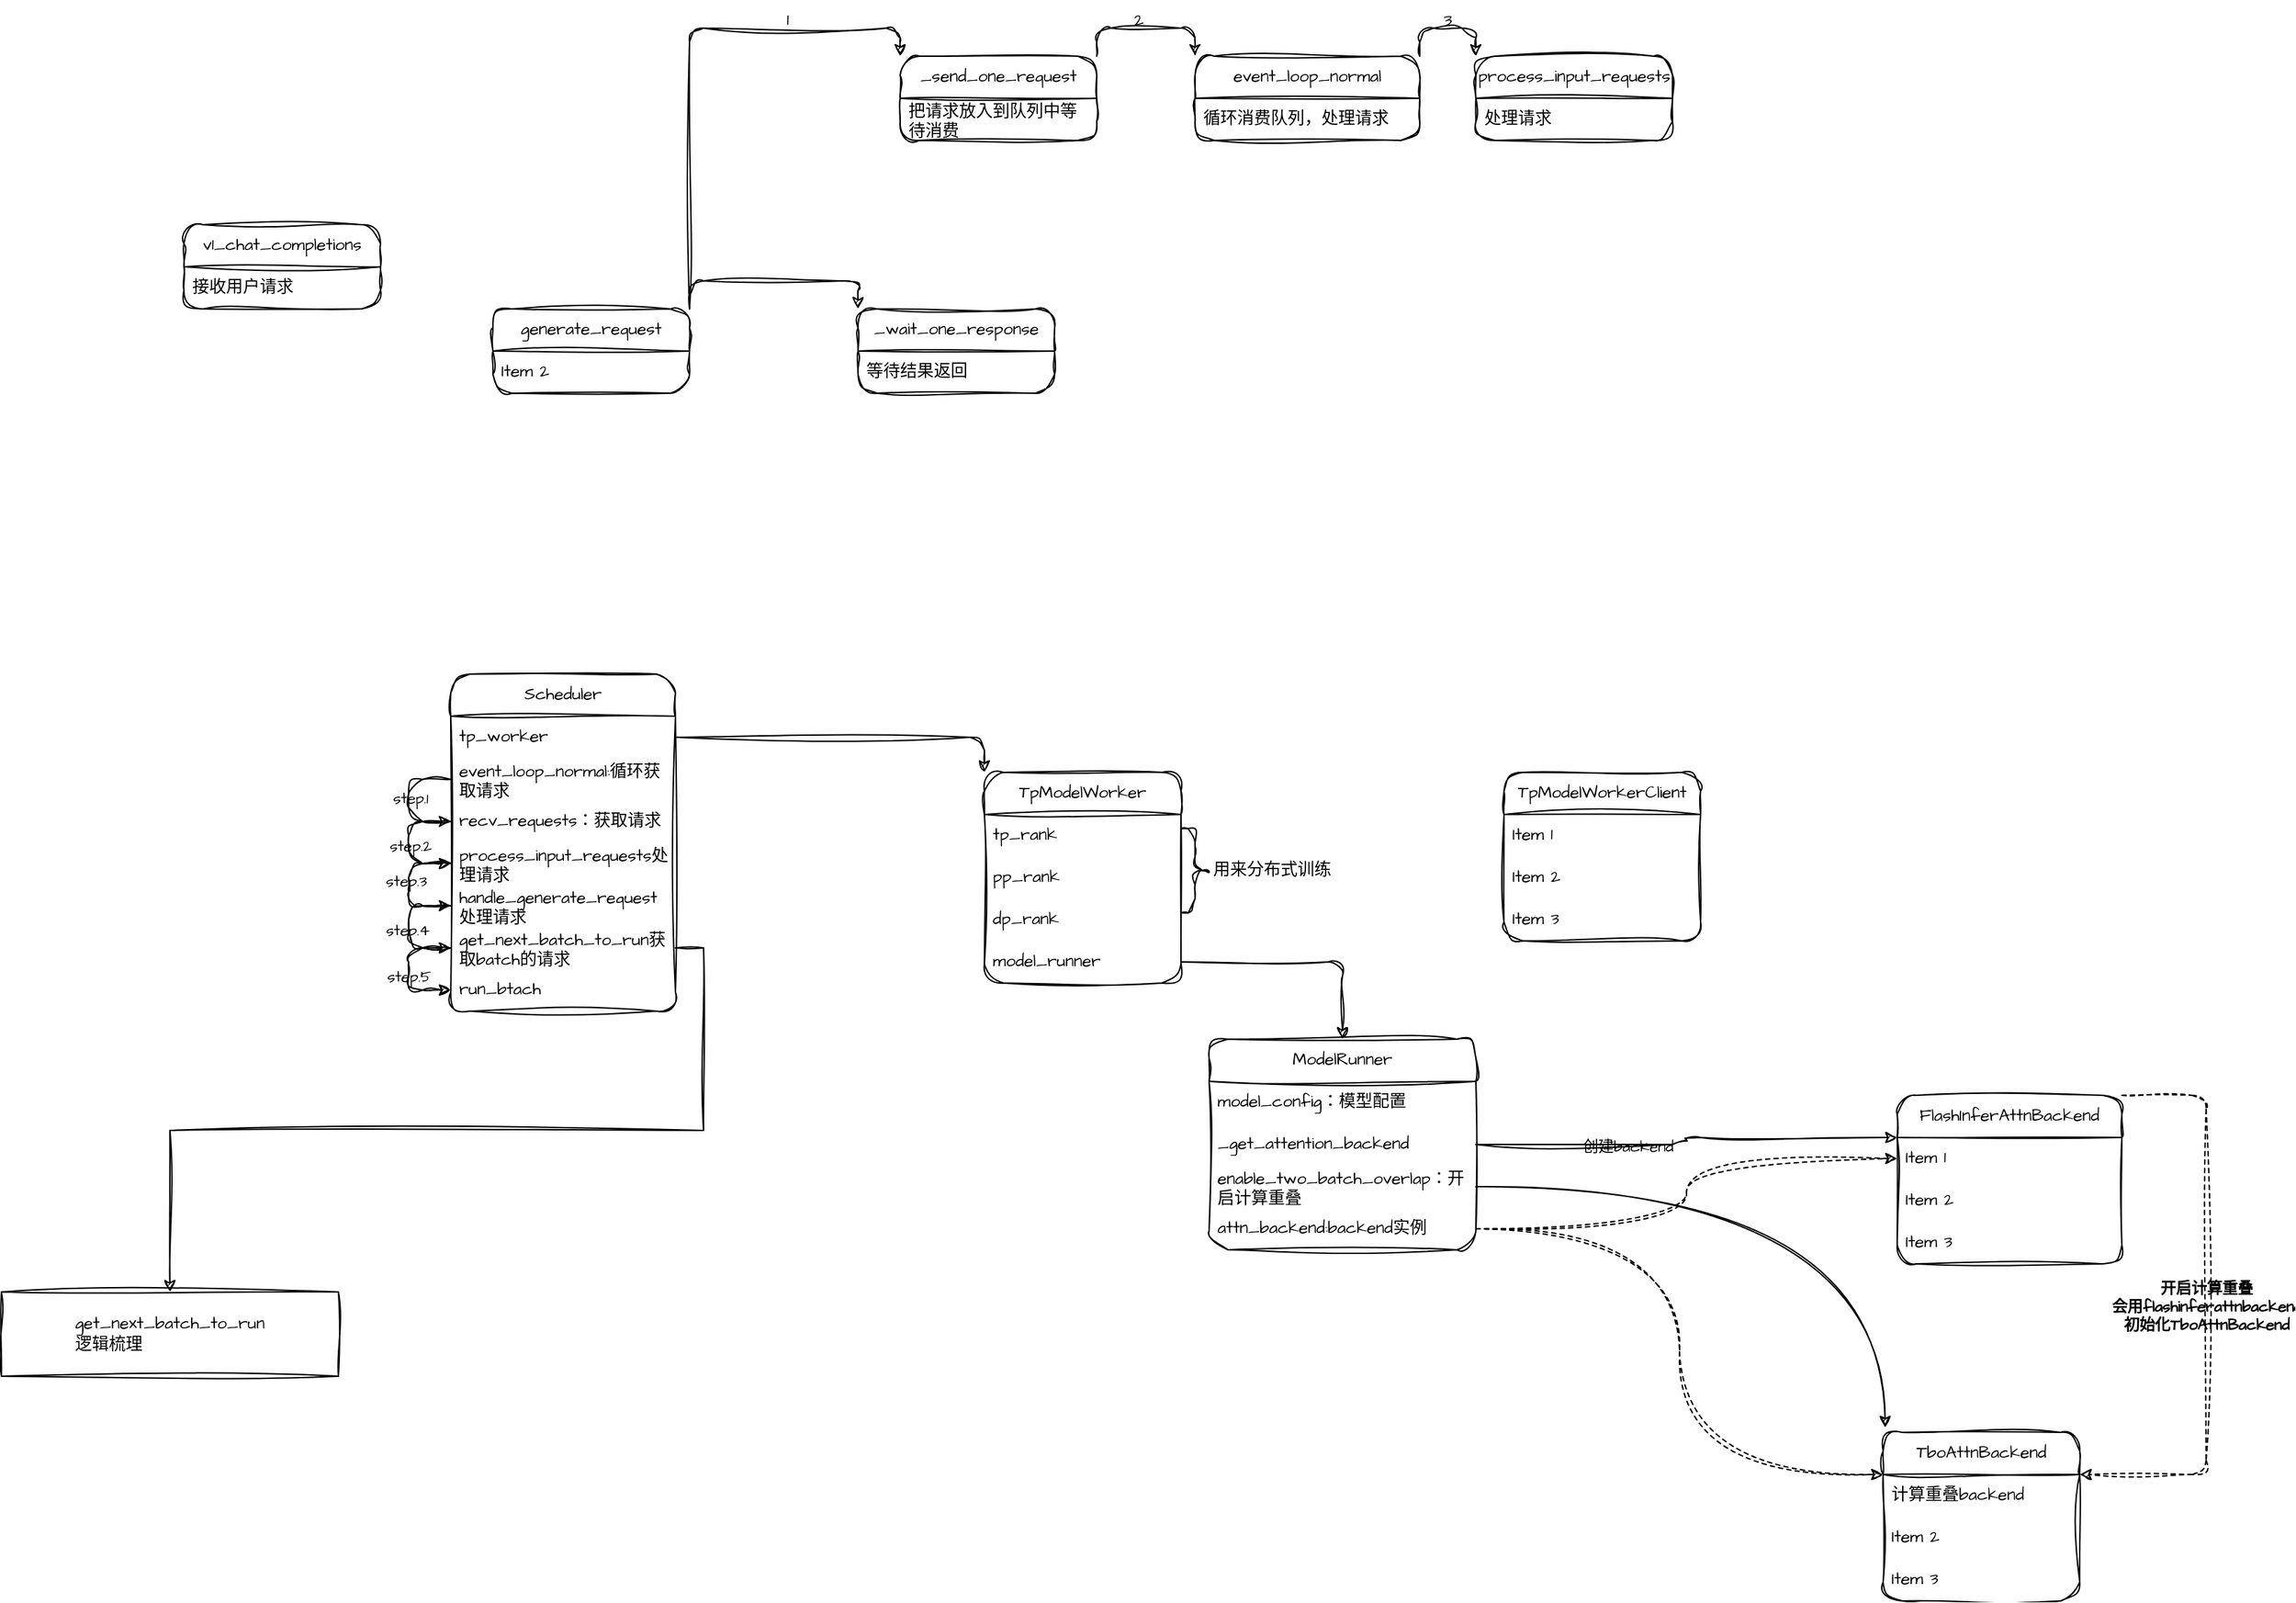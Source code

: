 <mxfile version="28.2.0">
  <diagram name="第 1 页" id="VIulTGl2KNhAHXaXlGWx">
    <mxGraphModel dx="1657" dy="1774" grid="1" gridSize="10" guides="1" tooltips="1" connect="1" arrows="1" fold="1" page="1" pageScale="1" pageWidth="827" pageHeight="1169" background="none" math="0" shadow="0">
      <root>
        <mxCell id="0" />
        <mxCell id="1" parent="0" />
        <mxCell id="_NhMGUOuEYtorZPrBMzH-1" value="v1_chat_completions" style="swimlane;fontStyle=0;childLayout=stackLayout;horizontal=1;startSize=30;horizontalStack=0;resizeParent=1;resizeParentMax=0;resizeLast=0;collapsible=1;marginBottom=0;whiteSpace=wrap;html=1;sketch=1;hachureGap=4;jiggle=2;curveFitting=1;fontFamily=Architects Daughter;fontSource=https%3A%2F%2Ffonts.googleapis.com%2Fcss%3Ffamily%3DArchitects%2BDaughter;labelBackgroundColor=none;rounded=1;" parent="1" vertex="1">
          <mxGeometry x="140" y="150" width="140" height="60" as="geometry" />
        </mxCell>
        <mxCell id="_NhMGUOuEYtorZPrBMzH-2" value="接收用户请求" style="text;strokeColor=none;fillColor=none;align=left;verticalAlign=middle;spacingLeft=4;spacingRight=4;overflow=hidden;points=[[0,0.5],[1,0.5]];portConstraint=eastwest;rotatable=0;whiteSpace=wrap;html=1;fontFamily=Architects Daughter;fontSource=https%3A%2F%2Ffonts.googleapis.com%2Fcss%3Ffamily%3DArchitects%2BDaughter;labelBackgroundColor=none;rounded=1;" parent="_NhMGUOuEYtorZPrBMzH-1" vertex="1">
          <mxGeometry y="30" width="140" height="30" as="geometry" />
        </mxCell>
        <mxCell id="4DAbohVTL4q2OgHqnS2L-5" style="edgeStyle=orthogonalEdgeStyle;rounded=1;sketch=1;hachureGap=4;jiggle=2;curveFitting=1;orthogonalLoop=1;jettySize=auto;html=1;exitX=1;exitY=0;exitDx=0;exitDy=0;entryX=0;entryY=0;entryDx=0;entryDy=0;fontFamily=Architects Daughter;fontSource=https%3A%2F%2Ffonts.googleapis.com%2Fcss%3Ffamily%3DArchitects%2BDaughter;labelBackgroundColor=none;fontColor=default;" parent="1" source="_NhMGUOuEYtorZPrBMzH-5" target="4DAbohVTL4q2OgHqnS2L-1" edge="1">
          <mxGeometry relative="1" as="geometry" />
        </mxCell>
        <mxCell id="4DAbohVTL4q2OgHqnS2L-10" style="edgeStyle=orthogonalEdgeStyle;rounded=1;sketch=1;hachureGap=4;jiggle=2;curveFitting=1;orthogonalLoop=1;jettySize=auto;html=1;exitX=1;exitY=0;exitDx=0;exitDy=0;entryX=0;entryY=0;entryDx=0;entryDy=0;fontFamily=Architects Daughter;fontSource=https%3A%2F%2Ffonts.googleapis.com%2Fcss%3Ffamily%3DArchitects%2BDaughter;labelBackgroundColor=none;fontColor=default;" parent="1" source="_NhMGUOuEYtorZPrBMzH-5" target="4DAbohVTL4q2OgHqnS2L-6" edge="1">
          <mxGeometry relative="1" as="geometry" />
        </mxCell>
        <mxCell id="_NhMGUOuEYtorZPrBMzH-5" value="generate_request" style="swimlane;fontStyle=0;childLayout=stackLayout;horizontal=1;startSize=30;horizontalStack=0;resizeParent=1;resizeParentMax=0;resizeLast=0;collapsible=1;marginBottom=0;whiteSpace=wrap;html=1;sketch=1;hachureGap=4;jiggle=2;curveFitting=1;fontFamily=Architects Daughter;fontSource=https%3A%2F%2Ffonts.googleapis.com%2Fcss%3Ffamily%3DArchitects%2BDaughter;labelBackgroundColor=none;rounded=1;" parent="1" vertex="1">
          <mxGeometry x="360" y="210" width="140" height="60" as="geometry" />
        </mxCell>
        <mxCell id="_NhMGUOuEYtorZPrBMzH-7" value="Item 2" style="text;strokeColor=none;fillColor=none;align=left;verticalAlign=middle;spacingLeft=4;spacingRight=4;overflow=hidden;points=[[0,0.5],[1,0.5]];portConstraint=eastwest;rotatable=0;whiteSpace=wrap;html=1;fontFamily=Architects Daughter;fontSource=https%3A%2F%2Ffonts.googleapis.com%2Fcss%3Ffamily%3DArchitects%2BDaughter;labelBackgroundColor=none;rounded=1;" parent="_NhMGUOuEYtorZPrBMzH-5" vertex="1">
          <mxGeometry y="30" width="140" height="30" as="geometry" />
        </mxCell>
        <mxCell id="4DAbohVTL4q2OgHqnS2L-1" value="_wait_one_response" style="swimlane;fontStyle=0;childLayout=stackLayout;horizontal=1;startSize=30;horizontalStack=0;resizeParent=1;resizeParentMax=0;resizeLast=0;collapsible=1;marginBottom=0;whiteSpace=wrap;html=1;sketch=1;hachureGap=4;jiggle=2;curveFitting=1;fontFamily=Architects Daughter;fontSource=https%3A%2F%2Ffonts.googleapis.com%2Fcss%3Ffamily%3DArchitects%2BDaughter;labelBackgroundColor=none;rounded=1;" parent="1" vertex="1">
          <mxGeometry x="620" y="210" width="140" height="60" as="geometry" />
        </mxCell>
        <mxCell id="4DAbohVTL4q2OgHqnS2L-2" value="等待结果返回" style="text;strokeColor=none;fillColor=none;align=left;verticalAlign=middle;spacingLeft=4;spacingRight=4;overflow=hidden;points=[[0,0.5],[1,0.5]];portConstraint=eastwest;rotatable=0;whiteSpace=wrap;html=1;fontFamily=Architects Daughter;fontSource=https%3A%2F%2Ffonts.googleapis.com%2Fcss%3Ffamily%3DArchitects%2BDaughter;labelBackgroundColor=none;rounded=1;" parent="4DAbohVTL4q2OgHqnS2L-1" vertex="1">
          <mxGeometry y="30" width="140" height="30" as="geometry" />
        </mxCell>
        <mxCell id="53yN0dwAdJ3d1R2Gwj3T-5" style="edgeStyle=orthogonalEdgeStyle;rounded=1;sketch=1;hachureGap=4;jiggle=2;curveFitting=1;orthogonalLoop=1;jettySize=auto;html=1;exitX=1;exitY=0;exitDx=0;exitDy=0;entryX=0;entryY=0;entryDx=0;entryDy=0;fontFamily=Architects Daughter;fontSource=https%3A%2F%2Ffonts.googleapis.com%2Fcss%3Ffamily%3DArchitects%2BDaughter;labelBackgroundColor=none;fontColor=default;" parent="1" source="4DAbohVTL4q2OgHqnS2L-6" target="53yN0dwAdJ3d1R2Gwj3T-1" edge="1">
          <mxGeometry relative="1" as="geometry" />
        </mxCell>
        <mxCell id="4DAbohVTL4q2OgHqnS2L-6" value="_send_one_request" style="swimlane;fontStyle=0;childLayout=stackLayout;horizontal=1;startSize=30;horizontalStack=0;resizeParent=1;resizeParentMax=0;resizeLast=0;collapsible=1;marginBottom=0;whiteSpace=wrap;html=1;sketch=1;hachureGap=4;jiggle=2;curveFitting=1;fontFamily=Architects Daughter;fontSource=https%3A%2F%2Ffonts.googleapis.com%2Fcss%3Ffamily%3DArchitects%2BDaughter;labelBackgroundColor=none;rounded=1;" parent="1" vertex="1">
          <mxGeometry x="650" y="30" width="140" height="60" as="geometry" />
        </mxCell>
        <mxCell id="4DAbohVTL4q2OgHqnS2L-7" value="把请求放入到队列中等待消费" style="text;strokeColor=none;fillColor=none;align=left;verticalAlign=middle;spacingLeft=4;spacingRight=4;overflow=hidden;points=[[0,0.5],[1,0.5]];portConstraint=eastwest;rotatable=0;whiteSpace=wrap;html=1;fontFamily=Architects Daughter;fontSource=https%3A%2F%2Ffonts.googleapis.com%2Fcss%3Ffamily%3DArchitects%2BDaughter;labelBackgroundColor=none;rounded=1;" parent="4DAbohVTL4q2OgHqnS2L-6" vertex="1">
          <mxGeometry y="30" width="140" height="30" as="geometry" />
        </mxCell>
        <mxCell id="53yN0dwAdJ3d1R2Gwj3T-10" style="edgeStyle=orthogonalEdgeStyle;rounded=1;sketch=1;hachureGap=4;jiggle=2;curveFitting=1;orthogonalLoop=1;jettySize=auto;html=1;exitX=1;exitY=0;exitDx=0;exitDy=0;entryX=0;entryY=0;entryDx=0;entryDy=0;fontFamily=Architects Daughter;fontSource=https%3A%2F%2Ffonts.googleapis.com%2Fcss%3Ffamily%3DArchitects%2BDaughter;labelBackgroundColor=none;fontColor=default;" parent="1" source="53yN0dwAdJ3d1R2Gwj3T-1" target="53yN0dwAdJ3d1R2Gwj3T-6" edge="1">
          <mxGeometry relative="1" as="geometry" />
        </mxCell>
        <mxCell id="53yN0dwAdJ3d1R2Gwj3T-1" value="event_loop_normal" style="swimlane;fontStyle=0;childLayout=stackLayout;horizontal=1;startSize=30;horizontalStack=0;resizeParent=1;resizeParentMax=0;resizeLast=0;collapsible=1;marginBottom=0;whiteSpace=wrap;html=1;sketch=1;hachureGap=4;jiggle=2;curveFitting=1;fontFamily=Architects Daughter;fontSource=https%3A%2F%2Ffonts.googleapis.com%2Fcss%3Ffamily%3DArchitects%2BDaughter;labelBackgroundColor=none;rounded=1;" parent="1" vertex="1">
          <mxGeometry x="860" y="30" width="160" height="60" as="geometry" />
        </mxCell>
        <mxCell id="53yN0dwAdJ3d1R2Gwj3T-2" value="循环消费队列，处理请求" style="text;strokeColor=none;fillColor=none;align=left;verticalAlign=middle;spacingLeft=4;spacingRight=4;overflow=hidden;points=[[0,0.5],[1,0.5]];portConstraint=eastwest;rotatable=0;whiteSpace=wrap;html=1;fontFamily=Architects Daughter;fontSource=https%3A%2F%2Ffonts.googleapis.com%2Fcss%3Ffamily%3DArchitects%2BDaughter;labelBackgroundColor=none;rounded=1;" parent="53yN0dwAdJ3d1R2Gwj3T-1" vertex="1">
          <mxGeometry y="30" width="160" height="30" as="geometry" />
        </mxCell>
        <mxCell id="53yN0dwAdJ3d1R2Gwj3T-6" value="process_input_requests" style="swimlane;fontStyle=0;childLayout=stackLayout;horizontal=1;startSize=30;horizontalStack=0;resizeParent=1;resizeParentMax=0;resizeLast=0;collapsible=1;marginBottom=0;whiteSpace=wrap;html=1;sketch=1;hachureGap=4;jiggle=2;curveFitting=1;fontFamily=Architects Daughter;fontSource=https%3A%2F%2Ffonts.googleapis.com%2Fcss%3Ffamily%3DArchitects%2BDaughter;labelBackgroundColor=none;rounded=1;" parent="1" vertex="1">
          <mxGeometry x="1060" y="30" width="140" height="60" as="geometry" />
        </mxCell>
        <mxCell id="53yN0dwAdJ3d1R2Gwj3T-7" value="处理请求" style="text;strokeColor=none;fillColor=none;align=left;verticalAlign=middle;spacingLeft=4;spacingRight=4;overflow=hidden;points=[[0,0.5],[1,0.5]];portConstraint=eastwest;rotatable=0;whiteSpace=wrap;html=1;fontFamily=Architects Daughter;fontSource=https%3A%2F%2Ffonts.googleapis.com%2Fcss%3Ffamily%3DArchitects%2BDaughter;labelBackgroundColor=none;rounded=1;" parent="53yN0dwAdJ3d1R2Gwj3T-6" vertex="1">
          <mxGeometry y="30" width="140" height="30" as="geometry" />
        </mxCell>
        <mxCell id="53yN0dwAdJ3d1R2Gwj3T-11" value="1" style="text;html=1;align=center;verticalAlign=middle;whiteSpace=wrap;rounded=1;fontFamily=Architects Daughter;fontSource=https%3A%2F%2Ffonts.googleapis.com%2Fcss%3Ffamily%3DArchitects%2BDaughter;labelBackgroundColor=none;" parent="1" vertex="1">
          <mxGeometry x="540" y="-10" width="60" height="30" as="geometry" />
        </mxCell>
        <mxCell id="53yN0dwAdJ3d1R2Gwj3T-12" value="2" style="text;html=1;align=center;verticalAlign=middle;whiteSpace=wrap;rounded=1;fontFamily=Architects Daughter;fontSource=https%3A%2F%2Ffonts.googleapis.com%2Fcss%3Ffamily%3DArchitects%2BDaughter;labelBackgroundColor=none;" parent="1" vertex="1">
          <mxGeometry x="790" y="-10" width="60" height="30" as="geometry" />
        </mxCell>
        <mxCell id="53yN0dwAdJ3d1R2Gwj3T-13" value="3" style="text;html=1;align=center;verticalAlign=middle;whiteSpace=wrap;rounded=1;fontFamily=Architects Daughter;fontSource=https%3A%2F%2Ffonts.googleapis.com%2Fcss%3Ffamily%3DArchitects%2BDaughter;labelBackgroundColor=none;" parent="1" vertex="1">
          <mxGeometry x="1010" y="-10" width="60" height="30" as="geometry" />
        </mxCell>
        <mxCell id="F4uyFB3X_iYeOtRkocjf-1" value="TpModelWorker" style="swimlane;fontStyle=0;childLayout=stackLayout;horizontal=1;startSize=30;horizontalStack=0;resizeParent=1;resizeParentMax=0;resizeLast=0;collapsible=1;marginBottom=0;whiteSpace=wrap;html=1;sketch=1;hachureGap=4;jiggle=2;curveFitting=1;fontFamily=Architects Daughter;fontSource=https%3A%2F%2Ffonts.googleapis.com%2Fcss%3Ffamily%3DArchitects%2BDaughter;labelBackgroundColor=none;rounded=1;" parent="1" vertex="1">
          <mxGeometry x="710" y="540" width="140" height="150" as="geometry" />
        </mxCell>
        <mxCell id="F4uyFB3X_iYeOtRkocjf-2" value="tp_rank" style="text;strokeColor=none;fillColor=none;align=left;verticalAlign=middle;spacingLeft=4;spacingRight=4;overflow=hidden;points=[[0,0.5],[1,0.5]];portConstraint=eastwest;rotatable=0;whiteSpace=wrap;html=1;fontFamily=Architects Daughter;fontSource=https%3A%2F%2Ffonts.googleapis.com%2Fcss%3Ffamily%3DArchitects%2BDaughter;labelBackgroundColor=none;rounded=1;" parent="F4uyFB3X_iYeOtRkocjf-1" vertex="1">
          <mxGeometry y="30" width="140" height="30" as="geometry" />
        </mxCell>
        <mxCell id="F4uyFB3X_iYeOtRkocjf-3" value="pp_rank" style="text;strokeColor=none;fillColor=none;align=left;verticalAlign=middle;spacingLeft=4;spacingRight=4;overflow=hidden;points=[[0,0.5],[1,0.5]];portConstraint=eastwest;rotatable=0;whiteSpace=wrap;html=1;fontFamily=Architects Daughter;fontSource=https%3A%2F%2Ffonts.googleapis.com%2Fcss%3Ffamily%3DArchitects%2BDaughter;labelBackgroundColor=none;rounded=1;" parent="F4uyFB3X_iYeOtRkocjf-1" vertex="1">
          <mxGeometry y="60" width="140" height="30" as="geometry" />
        </mxCell>
        <mxCell id="F4uyFB3X_iYeOtRkocjf-4" value="dp_rank" style="text;strokeColor=none;fillColor=none;align=left;verticalAlign=middle;spacingLeft=4;spacingRight=4;overflow=hidden;points=[[0,0.5],[1,0.5]];portConstraint=eastwest;rotatable=0;whiteSpace=wrap;html=1;fontFamily=Architects Daughter;fontSource=https%3A%2F%2Ffonts.googleapis.com%2Fcss%3Ffamily%3DArchitects%2BDaughter;labelBackgroundColor=none;rounded=1;" parent="F4uyFB3X_iYeOtRkocjf-1" vertex="1">
          <mxGeometry y="90" width="140" height="30" as="geometry" />
        </mxCell>
        <mxCell id="1WWP6xzOVSJaHrSV7MMF-1" value="model_runner" style="text;strokeColor=none;fillColor=none;align=left;verticalAlign=middle;spacingLeft=4;spacingRight=4;overflow=hidden;points=[[0,0.5],[1,0.5]];portConstraint=eastwest;rotatable=0;whiteSpace=wrap;html=1;fontFamily=Architects Daughter;fontSource=https%3A%2F%2Ffonts.googleapis.com%2Fcss%3Ffamily%3DArchitects%2BDaughter;labelBackgroundColor=none;rounded=1;" parent="F4uyFB3X_iYeOtRkocjf-1" vertex="1">
          <mxGeometry y="120" width="140" height="30" as="geometry" />
        </mxCell>
        <mxCell id="F4uyFB3X_iYeOtRkocjf-5" value="TpModelWorkerClient" style="swimlane;fontStyle=0;childLayout=stackLayout;horizontal=1;startSize=30;horizontalStack=0;resizeParent=1;resizeParentMax=0;resizeLast=0;collapsible=1;marginBottom=0;whiteSpace=wrap;html=1;sketch=1;hachureGap=4;jiggle=2;curveFitting=1;fontFamily=Architects Daughter;fontSource=https%3A%2F%2Ffonts.googleapis.com%2Fcss%3Ffamily%3DArchitects%2BDaughter;labelBackgroundColor=none;rounded=1;" parent="1" vertex="1">
          <mxGeometry x="1080" y="540" width="140" height="120" as="geometry" />
        </mxCell>
        <mxCell id="F4uyFB3X_iYeOtRkocjf-6" value="Item 1" style="text;strokeColor=none;fillColor=none;align=left;verticalAlign=middle;spacingLeft=4;spacingRight=4;overflow=hidden;points=[[0,0.5],[1,0.5]];portConstraint=eastwest;rotatable=0;whiteSpace=wrap;html=1;fontFamily=Architects Daughter;fontSource=https%3A%2F%2Ffonts.googleapis.com%2Fcss%3Ffamily%3DArchitects%2BDaughter;labelBackgroundColor=none;rounded=1;" parent="F4uyFB3X_iYeOtRkocjf-5" vertex="1">
          <mxGeometry y="30" width="140" height="30" as="geometry" />
        </mxCell>
        <mxCell id="F4uyFB3X_iYeOtRkocjf-7" value="Item 2" style="text;strokeColor=none;fillColor=none;align=left;verticalAlign=middle;spacingLeft=4;spacingRight=4;overflow=hidden;points=[[0,0.5],[1,0.5]];portConstraint=eastwest;rotatable=0;whiteSpace=wrap;html=1;fontFamily=Architects Daughter;fontSource=https%3A%2F%2Ffonts.googleapis.com%2Fcss%3Ffamily%3DArchitects%2BDaughter;labelBackgroundColor=none;rounded=1;" parent="F4uyFB3X_iYeOtRkocjf-5" vertex="1">
          <mxGeometry y="60" width="140" height="30" as="geometry" />
        </mxCell>
        <mxCell id="F4uyFB3X_iYeOtRkocjf-8" value="Item 3" style="text;strokeColor=none;fillColor=none;align=left;verticalAlign=middle;spacingLeft=4;spacingRight=4;overflow=hidden;points=[[0,0.5],[1,0.5]];portConstraint=eastwest;rotatable=0;whiteSpace=wrap;html=1;fontFamily=Architects Daughter;fontSource=https%3A%2F%2Ffonts.googleapis.com%2Fcss%3Ffamily%3DArchitects%2BDaughter;labelBackgroundColor=none;rounded=1;" parent="F4uyFB3X_iYeOtRkocjf-5" vertex="1">
          <mxGeometry y="90" width="140" height="30" as="geometry" />
        </mxCell>
        <mxCell id="F4uyFB3X_iYeOtRkocjf-9" value="" style="shape=curlyBracket;whiteSpace=wrap;html=1;rounded=1;flipH=1;labelPosition=right;verticalLabelPosition=middle;align=left;verticalAlign=middle;sketch=1;hachureGap=4;jiggle=2;curveFitting=1;fontFamily=Architects Daughter;fontSource=https%3A%2F%2Ffonts.googleapis.com%2Fcss%3Ffamily%3DArchitects%2BDaughter;labelBackgroundColor=none;" parent="1" vertex="1">
          <mxGeometry x="850" y="580" width="20" height="60" as="geometry" />
        </mxCell>
        <mxCell id="F4uyFB3X_iYeOtRkocjf-10" value="用来分布式训练" style="text;html=1;align=center;verticalAlign=middle;whiteSpace=wrap;rounded=1;fontFamily=Architects Daughter;fontSource=https%3A%2F%2Ffonts.googleapis.com%2Fcss%3Ffamily%3DArchitects%2BDaughter;labelBackgroundColor=none;" parent="1" vertex="1">
          <mxGeometry x="860" y="595" width="110" height="30" as="geometry" />
        </mxCell>
        <mxCell id="F4uyFB3X_iYeOtRkocjf-11" value="ModelRunner" style="swimlane;fontStyle=0;childLayout=stackLayout;horizontal=1;startSize=30;horizontalStack=0;resizeParent=1;resizeParentMax=0;resizeLast=0;collapsible=1;marginBottom=0;whiteSpace=wrap;html=1;sketch=1;hachureGap=4;jiggle=2;curveFitting=1;fontFamily=Architects Daughter;fontSource=https%3A%2F%2Ffonts.googleapis.com%2Fcss%3Ffamily%3DArchitects%2BDaughter;labelBackgroundColor=none;rounded=1;" parent="1" vertex="1">
          <mxGeometry x="870" y="730" width="190" height="150" as="geometry" />
        </mxCell>
        <mxCell id="F4uyFB3X_iYeOtRkocjf-12" value="model_config：模型配置" style="text;strokeColor=none;fillColor=none;align=left;verticalAlign=middle;spacingLeft=4;spacingRight=4;overflow=hidden;points=[[0,0.5],[1,0.5]];portConstraint=eastwest;rotatable=0;whiteSpace=wrap;html=1;fontFamily=Architects Daughter;fontSource=https%3A%2F%2Ffonts.googleapis.com%2Fcss%3Ffamily%3DArchitects%2BDaughter;labelBackgroundColor=none;rounded=1;" parent="F4uyFB3X_iYeOtRkocjf-11" vertex="1">
          <mxGeometry y="30" width="190" height="30" as="geometry" />
        </mxCell>
        <mxCell id="F4uyFB3X_iYeOtRkocjf-13" value="_get_attention_backend" style="text;strokeColor=none;fillColor=none;align=left;verticalAlign=middle;spacingLeft=4;spacingRight=4;overflow=hidden;points=[[0,0.5],[1,0.5]];portConstraint=eastwest;rotatable=0;whiteSpace=wrap;html=1;fontFamily=Architects Daughter;fontSource=https%3A%2F%2Ffonts.googleapis.com%2Fcss%3Ffamily%3DArchitects%2BDaughter;labelBackgroundColor=none;rounded=1;" parent="F4uyFB3X_iYeOtRkocjf-11" vertex="1">
          <mxGeometry y="60" width="190" height="30" as="geometry" />
        </mxCell>
        <mxCell id="F4uyFB3X_iYeOtRkocjf-14" value="enable_two_batch_overlap：开启计算重叠" style="text;strokeColor=none;fillColor=none;align=left;verticalAlign=middle;spacingLeft=4;spacingRight=4;overflow=hidden;points=[[0,0.5],[1,0.5]];portConstraint=eastwest;rotatable=0;whiteSpace=wrap;html=1;fontFamily=Architects Daughter;fontSource=https%3A%2F%2Ffonts.googleapis.com%2Fcss%3Ffamily%3DArchitects%2BDaughter;labelBackgroundColor=none;rounded=1;" parent="F4uyFB3X_iYeOtRkocjf-11" vertex="1">
          <mxGeometry y="90" width="190" height="30" as="geometry" />
        </mxCell>
        <mxCell id="F4uyFB3X_iYeOtRkocjf-27" value="attn_backend:backend实例" style="text;strokeColor=none;fillColor=none;align=left;verticalAlign=middle;spacingLeft=4;spacingRight=4;overflow=hidden;points=[[0,0.5],[1,0.5]];portConstraint=eastwest;rotatable=0;whiteSpace=wrap;html=1;fontFamily=Architects Daughter;fontSource=https%3A%2F%2Ffonts.googleapis.com%2Fcss%3Ffamily%3DArchitects%2BDaughter;labelBackgroundColor=none;rounded=1;" parent="F4uyFB3X_iYeOtRkocjf-11" vertex="1">
          <mxGeometry y="120" width="190" height="30" as="geometry" />
        </mxCell>
        <mxCell id="F4uyFB3X_iYeOtRkocjf-26" value="&lt;b&gt;开启计算重叠&lt;/b&gt;&lt;div&gt;&lt;b&gt;会用flashinferattnbackend&lt;/b&gt;&lt;/div&gt;&lt;div&gt;&lt;b&gt;初始化TboAttnBackend&lt;/b&gt;&lt;/div&gt;" style="edgeStyle=orthogonalEdgeStyle;rounded=1;sketch=1;hachureGap=4;jiggle=2;curveFitting=1;orthogonalLoop=1;jettySize=auto;html=1;exitX=1;exitY=0;exitDx=0;exitDy=0;entryX=1;entryY=0.25;entryDx=0;entryDy=0;fontFamily=Architects Daughter;fontSource=https%3A%2F%2Ffonts.googleapis.com%2Fcss%3Ffamily%3DArchitects%2BDaughter;dashed=1;labelBackgroundColor=none;fontColor=default;" parent="1" source="F4uyFB3X_iYeOtRkocjf-15" target="F4uyFB3X_iYeOtRkocjf-21" edge="1">
          <mxGeometry relative="1" as="geometry">
            <Array as="points">
              <mxPoint x="1580" y="770" />
              <mxPoint x="1580" y="1040" />
            </Array>
          </mxGeometry>
        </mxCell>
        <mxCell id="F4uyFB3X_iYeOtRkocjf-15" value="FlashInferAttnBackend" style="swimlane;fontStyle=0;childLayout=stackLayout;horizontal=1;startSize=30;horizontalStack=0;resizeParent=1;resizeParentMax=0;resizeLast=0;collapsible=1;marginBottom=0;whiteSpace=wrap;html=1;sketch=1;hachureGap=4;jiggle=2;curveFitting=1;fontFamily=Architects Daughter;fontSource=https%3A%2F%2Ffonts.googleapis.com%2Fcss%3Ffamily%3DArchitects%2BDaughter;labelBackgroundColor=none;rounded=1;" parent="1" vertex="1">
          <mxGeometry x="1360" y="770" width="160" height="120" as="geometry" />
        </mxCell>
        <mxCell id="F4uyFB3X_iYeOtRkocjf-16" value="Item 1" style="text;strokeColor=none;fillColor=none;align=left;verticalAlign=middle;spacingLeft=4;spacingRight=4;overflow=hidden;points=[[0,0.5],[1,0.5]];portConstraint=eastwest;rotatable=0;whiteSpace=wrap;html=1;fontFamily=Architects Daughter;fontSource=https%3A%2F%2Ffonts.googleapis.com%2Fcss%3Ffamily%3DArchitects%2BDaughter;labelBackgroundColor=none;rounded=1;" parent="F4uyFB3X_iYeOtRkocjf-15" vertex="1">
          <mxGeometry y="30" width="160" height="30" as="geometry" />
        </mxCell>
        <mxCell id="F4uyFB3X_iYeOtRkocjf-17" value="Item 2" style="text;strokeColor=none;fillColor=none;align=left;verticalAlign=middle;spacingLeft=4;spacingRight=4;overflow=hidden;points=[[0,0.5],[1,0.5]];portConstraint=eastwest;rotatable=0;whiteSpace=wrap;html=1;fontFamily=Architects Daughter;fontSource=https%3A%2F%2Ffonts.googleapis.com%2Fcss%3Ffamily%3DArchitects%2BDaughter;labelBackgroundColor=none;rounded=1;" parent="F4uyFB3X_iYeOtRkocjf-15" vertex="1">
          <mxGeometry y="60" width="160" height="30" as="geometry" />
        </mxCell>
        <mxCell id="F4uyFB3X_iYeOtRkocjf-18" value="Item 3" style="text;strokeColor=none;fillColor=none;align=left;verticalAlign=middle;spacingLeft=4;spacingRight=4;overflow=hidden;points=[[0,0.5],[1,0.5]];portConstraint=eastwest;rotatable=0;whiteSpace=wrap;html=1;fontFamily=Architects Daughter;fontSource=https%3A%2F%2Ffonts.googleapis.com%2Fcss%3Ffamily%3DArchitects%2BDaughter;labelBackgroundColor=none;rounded=1;" parent="F4uyFB3X_iYeOtRkocjf-15" vertex="1">
          <mxGeometry y="90" width="160" height="30" as="geometry" />
        </mxCell>
        <mxCell id="F4uyFB3X_iYeOtRkocjf-19" style="edgeStyle=orthogonalEdgeStyle;rounded=1;sketch=1;hachureGap=4;jiggle=2;curveFitting=1;orthogonalLoop=1;jettySize=auto;html=1;exitX=1;exitY=0.5;exitDx=0;exitDy=0;entryX=0;entryY=0.25;entryDx=0;entryDy=0;fontFamily=Architects Daughter;fontSource=https%3A%2F%2Ffonts.googleapis.com%2Fcss%3Ffamily%3DArchitects%2BDaughter;labelBackgroundColor=none;fontColor=default;" parent="1" source="F4uyFB3X_iYeOtRkocjf-13" target="F4uyFB3X_iYeOtRkocjf-15" edge="1">
          <mxGeometry relative="1" as="geometry" />
        </mxCell>
        <mxCell id="F4uyFB3X_iYeOtRkocjf-20" value="创建backend" style="edgeLabel;html=1;align=center;verticalAlign=middle;resizable=0;points=[];sketch=1;hachureGap=4;jiggle=2;curveFitting=1;fontFamily=Architects Daughter;fontSource=https%3A%2F%2Ffonts.googleapis.com%2Fcss%3Ffamily%3DArchitects%2BDaughter;labelBackgroundColor=none;rounded=1;" parent="F4uyFB3X_iYeOtRkocjf-19" vertex="1" connectable="0">
          <mxGeometry x="-0.291" y="-1" relative="1" as="geometry">
            <mxPoint as="offset" />
          </mxGeometry>
        </mxCell>
        <mxCell id="F4uyFB3X_iYeOtRkocjf-21" value="TboAttnBackend" style="swimlane;fontStyle=0;childLayout=stackLayout;horizontal=1;startSize=30;horizontalStack=0;resizeParent=1;resizeParentMax=0;resizeLast=0;collapsible=1;marginBottom=0;whiteSpace=wrap;html=1;sketch=1;hachureGap=4;jiggle=2;curveFitting=1;fontFamily=Architects Daughter;fontSource=https%3A%2F%2Ffonts.googleapis.com%2Fcss%3Ffamily%3DArchitects%2BDaughter;labelBackgroundColor=none;rounded=1;" parent="1" vertex="1">
          <mxGeometry x="1350" y="1010" width="140" height="120" as="geometry" />
        </mxCell>
        <mxCell id="F4uyFB3X_iYeOtRkocjf-22" value="计算重叠backend" style="text;strokeColor=none;fillColor=none;align=left;verticalAlign=middle;spacingLeft=4;spacingRight=4;overflow=hidden;points=[[0,0.5],[1,0.5]];portConstraint=eastwest;rotatable=0;whiteSpace=wrap;html=1;fontFamily=Architects Daughter;fontSource=https%3A%2F%2Ffonts.googleapis.com%2Fcss%3Ffamily%3DArchitects%2BDaughter;labelBackgroundColor=none;rounded=1;" parent="F4uyFB3X_iYeOtRkocjf-21" vertex="1">
          <mxGeometry y="30" width="140" height="30" as="geometry" />
        </mxCell>
        <mxCell id="F4uyFB3X_iYeOtRkocjf-23" value="Item 2" style="text;strokeColor=none;fillColor=none;align=left;verticalAlign=middle;spacingLeft=4;spacingRight=4;overflow=hidden;points=[[0,0.5],[1,0.5]];portConstraint=eastwest;rotatable=0;whiteSpace=wrap;html=1;fontFamily=Architects Daughter;fontSource=https%3A%2F%2Ffonts.googleapis.com%2Fcss%3Ffamily%3DArchitects%2BDaughter;labelBackgroundColor=none;rounded=1;" parent="F4uyFB3X_iYeOtRkocjf-21" vertex="1">
          <mxGeometry y="60" width="140" height="30" as="geometry" />
        </mxCell>
        <mxCell id="F4uyFB3X_iYeOtRkocjf-24" value="Item 3" style="text;strokeColor=none;fillColor=none;align=left;verticalAlign=middle;spacingLeft=4;spacingRight=4;overflow=hidden;points=[[0,0.5],[1,0.5]];portConstraint=eastwest;rotatable=0;whiteSpace=wrap;html=1;fontFamily=Architects Daughter;fontSource=https%3A%2F%2Ffonts.googleapis.com%2Fcss%3Ffamily%3DArchitects%2BDaughter;labelBackgroundColor=none;rounded=1;" parent="F4uyFB3X_iYeOtRkocjf-21" vertex="1">
          <mxGeometry y="90" width="140" height="30" as="geometry" />
        </mxCell>
        <mxCell id="F4uyFB3X_iYeOtRkocjf-25" style="edgeStyle=orthogonalEdgeStyle;rounded=1;sketch=1;hachureGap=4;jiggle=2;curveFitting=1;orthogonalLoop=1;jettySize=auto;html=1;exitX=1;exitY=0.5;exitDx=0;exitDy=0;entryX=0.01;entryY=-0.027;entryDx=0;entryDy=0;entryPerimeter=0;fontFamily=Architects Daughter;fontSource=https%3A%2F%2Ffonts.googleapis.com%2Fcss%3Ffamily%3DArchitects%2BDaughter;curved=1;labelBackgroundColor=none;fontColor=default;" parent="1" source="F4uyFB3X_iYeOtRkocjf-14" target="F4uyFB3X_iYeOtRkocjf-21" edge="1">
          <mxGeometry relative="1" as="geometry" />
        </mxCell>
        <mxCell id="F4uyFB3X_iYeOtRkocjf-28" style="edgeStyle=orthogonalEdgeStyle;rounded=1;sketch=1;hachureGap=4;jiggle=2;curveFitting=1;orthogonalLoop=1;jettySize=auto;html=1;entryX=0;entryY=0.5;entryDx=0;entryDy=0;fontFamily=Architects Daughter;fontSource=https%3A%2F%2Ffonts.googleapis.com%2Fcss%3Ffamily%3DArchitects%2BDaughter;curved=1;exitX=1;exitY=0.5;exitDx=0;exitDy=0;dashed=1;labelBackgroundColor=none;fontColor=default;" parent="1" source="F4uyFB3X_iYeOtRkocjf-27" target="F4uyFB3X_iYeOtRkocjf-16" edge="1">
          <mxGeometry relative="1" as="geometry">
            <mxPoint x="1060" y="865" as="sourcePoint" />
          </mxGeometry>
        </mxCell>
        <mxCell id="F4uyFB3X_iYeOtRkocjf-29" style="edgeStyle=orthogonalEdgeStyle;rounded=1;sketch=1;hachureGap=4;jiggle=2;curveFitting=1;orthogonalLoop=1;jettySize=auto;html=1;exitX=1;exitY=0.5;exitDx=0;exitDy=0;entryX=0;entryY=0.25;entryDx=0;entryDy=0;fontFamily=Architects Daughter;fontSource=https%3A%2F%2Ffonts.googleapis.com%2Fcss%3Ffamily%3DArchitects%2BDaughter;curved=1;dashed=1;labelBackgroundColor=none;fontColor=default;" parent="1" source="F4uyFB3X_iYeOtRkocjf-27" target="F4uyFB3X_iYeOtRkocjf-21" edge="1">
          <mxGeometry relative="1" as="geometry" />
        </mxCell>
        <mxCell id="1WWP6xzOVSJaHrSV7MMF-2" style="edgeStyle=orthogonalEdgeStyle;rounded=1;sketch=1;hachureGap=4;jiggle=2;curveFitting=1;orthogonalLoop=1;jettySize=auto;html=1;exitX=1;exitY=0.5;exitDx=0;exitDy=0;fontFamily=Architects Daughter;fontSource=https%3A%2F%2Ffonts.googleapis.com%2Fcss%3Ffamily%3DArchitects%2BDaughter;labelBackgroundColor=none;fontColor=default;" parent="1" source="1WWP6xzOVSJaHrSV7MMF-1" target="F4uyFB3X_iYeOtRkocjf-11" edge="1">
          <mxGeometry relative="1" as="geometry" />
        </mxCell>
        <mxCell id="L11ar3m2PWNPnARDbLn8-1" value="Scheduler" style="swimlane;fontStyle=0;childLayout=stackLayout;horizontal=1;startSize=30;horizontalStack=0;resizeParent=1;resizeParentMax=0;resizeLast=0;collapsible=1;marginBottom=0;whiteSpace=wrap;html=1;sketch=1;hachureGap=4;jiggle=2;curveFitting=1;fontFamily=Architects Daughter;fontSource=https%3A%2F%2Ffonts.googleapis.com%2Fcss%3Ffamily%3DArchitects%2BDaughter;labelBackgroundColor=none;rounded=1;" parent="1" vertex="1">
          <mxGeometry x="330" y="470" width="160" height="240" as="geometry" />
        </mxCell>
        <mxCell id="L11ar3m2PWNPnARDbLn8-2" value="tp_worker" style="text;strokeColor=none;fillColor=none;align=left;verticalAlign=middle;spacingLeft=4;spacingRight=4;overflow=hidden;points=[[0,0.5],[1,0.5]];portConstraint=eastwest;rotatable=0;whiteSpace=wrap;html=1;fontFamily=Architects Daughter;fontSource=https%3A%2F%2Ffonts.googleapis.com%2Fcss%3Ffamily%3DArchitects%2BDaughter;labelBackgroundColor=none;rounded=1;" parent="L11ar3m2PWNPnARDbLn8-1" vertex="1">
          <mxGeometry y="30" width="160" height="30" as="geometry" />
        </mxCell>
        <mxCell id="L11ar3m2PWNPnARDbLn8-7" style="edgeStyle=orthogonalEdgeStyle;rounded=1;sketch=1;hachureGap=4;jiggle=2;curveFitting=1;orthogonalLoop=1;jettySize=auto;html=1;exitX=0;exitY=0.5;exitDx=0;exitDy=0;entryX=0;entryY=0.5;entryDx=0;entryDy=0;fontFamily=Architects Daughter;fontSource=https%3A%2F%2Ffonts.googleapis.com%2Fcss%3Ffamily%3DArchitects%2BDaughter;labelBackgroundColor=none;fontColor=default;" parent="L11ar3m2PWNPnARDbLn8-1" source="L11ar3m2PWNPnARDbLn8-3" target="L11ar3m2PWNPnARDbLn8-4" edge="1">
          <mxGeometry relative="1" as="geometry">
            <Array as="points">
              <mxPoint x="-30" y="75" />
              <mxPoint x="-30" y="105" />
            </Array>
          </mxGeometry>
        </mxCell>
        <mxCell id="L11ar3m2PWNPnARDbLn8-9" value="step.1" style="edgeLabel;html=1;align=center;verticalAlign=middle;resizable=0;points=[];sketch=1;hachureGap=4;jiggle=2;curveFitting=1;fontFamily=Architects Daughter;fontSource=https%3A%2F%2Ffonts.googleapis.com%2Fcss%3Ffamily%3DArchitects%2BDaughter;labelBackgroundColor=none;rounded=1;" parent="L11ar3m2PWNPnARDbLn8-7" vertex="1" connectable="0">
          <mxGeometry x="-0.044" y="1" relative="1" as="geometry">
            <mxPoint as="offset" />
          </mxGeometry>
        </mxCell>
        <mxCell id="L11ar3m2PWNPnARDbLn8-3" value="event_loop_normal:循环获取请求" style="text;strokeColor=none;fillColor=none;align=left;verticalAlign=middle;spacingLeft=4;spacingRight=4;overflow=hidden;points=[[0,0.5],[1,0.5]];portConstraint=eastwest;rotatable=0;whiteSpace=wrap;html=1;fontFamily=Architects Daughter;fontSource=https%3A%2F%2Ffonts.googleapis.com%2Fcss%3Ffamily%3DArchitects%2BDaughter;labelBackgroundColor=none;rounded=1;" parent="L11ar3m2PWNPnARDbLn8-1" vertex="1">
          <mxGeometry y="60" width="160" height="30" as="geometry" />
        </mxCell>
        <mxCell id="L11ar3m2PWNPnARDbLn8-8" style="edgeStyle=orthogonalEdgeStyle;rounded=1;sketch=1;hachureGap=4;jiggle=2;curveFitting=1;orthogonalLoop=1;jettySize=auto;html=1;exitX=0;exitY=0.5;exitDx=0;exitDy=0;entryX=0;entryY=0.5;entryDx=0;entryDy=0;fontFamily=Architects Daughter;fontSource=https%3A%2F%2Ffonts.googleapis.com%2Fcss%3Ffamily%3DArchitects%2BDaughter;labelBackgroundColor=none;fontColor=default;" parent="L11ar3m2PWNPnARDbLn8-1" source="L11ar3m2PWNPnARDbLn8-4" target="L11ar3m2PWNPnARDbLn8-6" edge="1">
          <mxGeometry relative="1" as="geometry">
            <Array as="points">
              <mxPoint x="-30" y="105" />
              <mxPoint x="-30" y="135" />
            </Array>
          </mxGeometry>
        </mxCell>
        <mxCell id="L11ar3m2PWNPnARDbLn8-12" value="step.2" style="edgeLabel;html=1;align=center;verticalAlign=middle;resizable=0;points=[];sketch=1;hachureGap=4;jiggle=2;curveFitting=1;fontFamily=Architects Daughter;fontSource=https%3A%2F%2Ffonts.googleapis.com%2Fcss%3Ffamily%3DArchitects%2BDaughter;labelBackgroundColor=none;rounded=1;" parent="L11ar3m2PWNPnARDbLn8-8" vertex="1" connectable="0">
          <mxGeometry x="0.044" y="1" relative="1" as="geometry">
            <mxPoint as="offset" />
          </mxGeometry>
        </mxCell>
        <mxCell id="L11ar3m2PWNPnARDbLn8-4" value="recv_requests：获取请求" style="text;strokeColor=none;fillColor=none;align=left;verticalAlign=middle;spacingLeft=4;spacingRight=4;overflow=hidden;points=[[0,0.5],[1,0.5]];portConstraint=eastwest;rotatable=0;whiteSpace=wrap;html=1;fontFamily=Architects Daughter;fontSource=https%3A%2F%2Ffonts.googleapis.com%2Fcss%3Ffamily%3DArchitects%2BDaughter;labelBackgroundColor=none;rounded=1;" parent="L11ar3m2PWNPnARDbLn8-1" vertex="1">
          <mxGeometry y="90" width="160" height="30" as="geometry" />
        </mxCell>
        <mxCell id="RRttGqnJUpYtgylmyCHL-2" style="edgeStyle=orthogonalEdgeStyle;rounded=1;sketch=1;hachureGap=4;jiggle=2;curveFitting=1;orthogonalLoop=1;jettySize=auto;html=1;exitX=0;exitY=0.5;exitDx=0;exitDy=0;entryX=0;entryY=0.5;entryDx=0;entryDy=0;fontFamily=Architects Daughter;fontSource=https%3A%2F%2Ffonts.googleapis.com%2Fcss%3Ffamily%3DArchitects%2BDaughter;labelBackgroundColor=none;fontColor=default;" parent="L11ar3m2PWNPnARDbLn8-1" source="L11ar3m2PWNPnARDbLn8-6" target="RRttGqnJUpYtgylmyCHL-1" edge="1">
          <mxGeometry relative="1" as="geometry">
            <Array as="points">
              <mxPoint x="-30" y="135" />
              <mxPoint x="-30" y="165" />
            </Array>
          </mxGeometry>
        </mxCell>
        <mxCell id="RRttGqnJUpYtgylmyCHL-3" value="step.3" style="edgeLabel;html=1;align=center;verticalAlign=middle;resizable=0;points=[];sketch=1;hachureGap=4;jiggle=2;curveFitting=1;fontFamily=Architects Daughter;fontSource=https%3A%2F%2Ffonts.googleapis.com%2Fcss%3Ffamily%3DArchitects%2BDaughter;labelBackgroundColor=none;rounded=1;" parent="RRttGqnJUpYtgylmyCHL-2" vertex="1" connectable="0">
          <mxGeometry x="-0.067" y="-2" relative="1" as="geometry">
            <mxPoint as="offset" />
          </mxGeometry>
        </mxCell>
        <mxCell id="L11ar3m2PWNPnARDbLn8-6" value="process_input_requests处理请求" style="text;strokeColor=none;fillColor=none;align=left;verticalAlign=middle;spacingLeft=4;spacingRight=4;overflow=hidden;points=[[0,0.5],[1,0.5]];portConstraint=eastwest;rotatable=0;whiteSpace=wrap;html=1;fontFamily=Architects Daughter;fontSource=https%3A%2F%2Ffonts.googleapis.com%2Fcss%3Ffamily%3DArchitects%2BDaughter;labelBackgroundColor=none;rounded=1;" parent="L11ar3m2PWNPnARDbLn8-1" vertex="1">
          <mxGeometry y="120" width="160" height="30" as="geometry" />
        </mxCell>
        <mxCell id="RRttGqnJUpYtgylmyCHL-5" style="edgeStyle=orthogonalEdgeStyle;rounded=1;sketch=1;hachureGap=4;jiggle=2;curveFitting=1;orthogonalLoop=1;jettySize=auto;html=1;exitX=0;exitY=0.5;exitDx=0;exitDy=0;entryX=0;entryY=0.5;entryDx=0;entryDy=0;fontFamily=Architects Daughter;fontSource=https%3A%2F%2Ffonts.googleapis.com%2Fcss%3Ffamily%3DArchitects%2BDaughter;labelBackgroundColor=none;fontColor=default;" parent="L11ar3m2PWNPnARDbLn8-1" source="RRttGqnJUpYtgylmyCHL-1" target="RRttGqnJUpYtgylmyCHL-4" edge="1">
          <mxGeometry relative="1" as="geometry">
            <Array as="points">
              <mxPoint x="-30" y="165" />
              <mxPoint x="-30" y="195" />
            </Array>
          </mxGeometry>
        </mxCell>
        <mxCell id="RRttGqnJUpYtgylmyCHL-6" value="step.4" style="edgeLabel;html=1;align=center;verticalAlign=middle;resizable=0;points=[];sketch=1;hachureGap=4;jiggle=2;curveFitting=1;fontFamily=Architects Daughter;fontSource=https%3A%2F%2Ffonts.googleapis.com%2Fcss%3Ffamily%3DArchitects%2BDaughter;labelBackgroundColor=none;rounded=1;" parent="RRttGqnJUpYtgylmyCHL-5" vertex="1" connectable="0">
          <mxGeometry x="0.044" y="-1" relative="1" as="geometry">
            <mxPoint as="offset" />
          </mxGeometry>
        </mxCell>
        <mxCell id="RRttGqnJUpYtgylmyCHL-1" value="handle_generate_request处理请求" style="text;strokeColor=none;fillColor=none;align=left;verticalAlign=middle;spacingLeft=4;spacingRight=4;overflow=hidden;points=[[0,0.5],[1,0.5]];portConstraint=eastwest;rotatable=0;whiteSpace=wrap;html=1;fontFamily=Architects Daughter;fontSource=https%3A%2F%2Ffonts.googleapis.com%2Fcss%3Ffamily%3DArchitects%2BDaughter;labelBackgroundColor=none;rounded=1;" parent="L11ar3m2PWNPnARDbLn8-1" vertex="1">
          <mxGeometry y="150" width="160" height="30" as="geometry" />
        </mxCell>
        <mxCell id="RRttGqnJUpYtgylmyCHL-8" style="edgeStyle=orthogonalEdgeStyle;rounded=1;sketch=1;hachureGap=4;jiggle=2;curveFitting=1;orthogonalLoop=1;jettySize=auto;html=1;exitX=0;exitY=0.5;exitDx=0;exitDy=0;entryX=0;entryY=0.5;entryDx=0;entryDy=0;fontFamily=Architects Daughter;fontSource=https%3A%2F%2Ffonts.googleapis.com%2Fcss%3Ffamily%3DArchitects%2BDaughter;labelBackgroundColor=none;fontColor=default;" parent="L11ar3m2PWNPnARDbLn8-1" source="RRttGqnJUpYtgylmyCHL-4" target="RRttGqnJUpYtgylmyCHL-7" edge="1">
          <mxGeometry relative="1" as="geometry">
            <Array as="points">
              <mxPoint x="-30" y="195" />
              <mxPoint x="-30" y="225" />
            </Array>
          </mxGeometry>
        </mxCell>
        <mxCell id="RRttGqnJUpYtgylmyCHL-9" value="step.5" style="edgeLabel;html=1;align=center;verticalAlign=middle;resizable=0;points=[];sketch=1;hachureGap=4;jiggle=2;curveFitting=1;fontFamily=Architects Daughter;fontSource=https%3A%2F%2Ffonts.googleapis.com%2Fcss%3Ffamily%3DArchitects%2BDaughter;labelBackgroundColor=none;rounded=1;" parent="RRttGqnJUpYtgylmyCHL-8" vertex="1" connectable="0">
          <mxGeometry x="0.111" relative="1" as="geometry">
            <mxPoint as="offset" />
          </mxGeometry>
        </mxCell>
        <mxCell id="RRttGqnJUpYtgylmyCHL-4" value="get_next_batch_to_run获取batch的请求" style="text;strokeColor=none;fillColor=none;align=left;verticalAlign=middle;spacingLeft=4;spacingRight=4;overflow=hidden;points=[[0,0.5],[1,0.5]];portConstraint=eastwest;rotatable=0;whiteSpace=wrap;html=1;fontFamily=Architects Daughter;fontSource=https%3A%2F%2Ffonts.googleapis.com%2Fcss%3Ffamily%3DArchitects%2BDaughter;labelBackgroundColor=none;rounded=1;" parent="L11ar3m2PWNPnARDbLn8-1" vertex="1">
          <mxGeometry y="180" width="160" height="30" as="geometry" />
        </mxCell>
        <mxCell id="RRttGqnJUpYtgylmyCHL-7" value="run_btach" style="text;strokeColor=none;fillColor=none;align=left;verticalAlign=middle;spacingLeft=4;spacingRight=4;overflow=hidden;points=[[0,0.5],[1,0.5]];portConstraint=eastwest;rotatable=0;whiteSpace=wrap;html=1;fontFamily=Architects Daughter;fontSource=https%3A%2F%2Ffonts.googleapis.com%2Fcss%3Ffamily%3DArchitects%2BDaughter;labelBackgroundColor=none;rounded=1;" parent="L11ar3m2PWNPnARDbLn8-1" vertex="1">
          <mxGeometry y="210" width="160" height="30" as="geometry" />
        </mxCell>
        <mxCell id="L11ar3m2PWNPnARDbLn8-5" style="edgeStyle=orthogonalEdgeStyle;rounded=1;sketch=1;hachureGap=4;jiggle=2;curveFitting=1;orthogonalLoop=1;jettySize=auto;html=1;exitX=1;exitY=0.5;exitDx=0;exitDy=0;entryX=0;entryY=0;entryDx=0;entryDy=0;fontFamily=Architects Daughter;fontSource=https%3A%2F%2Ffonts.googleapis.com%2Fcss%3Ffamily%3DArchitects%2BDaughter;labelBackgroundColor=none;fontColor=default;" parent="1" source="L11ar3m2PWNPnARDbLn8-2" target="F4uyFB3X_iYeOtRkocjf-1" edge="1">
          <mxGeometry relative="1" as="geometry" />
        </mxCell>
        <mxCell id="k_h_Lm1G91--AWj1ir73-1" value="&lt;span style=&quot;text-align: left;&quot;&gt;get_next_batch_to_run&lt;/span&gt;&lt;div style=&quot;text-align: left;&quot;&gt;逻辑梳理&lt;/div&gt;" style="rounded=0;whiteSpace=wrap;html=1;sketch=1;hachureGap=4;jiggle=2;curveFitting=1;fontFamily=Architects Daughter;fontSource=https%3A%2F%2Ffonts.googleapis.com%2Fcss%3Ffamily%3DArchitects%2BDaughter;" vertex="1" parent="1">
          <mxGeometry x="10" y="910" width="240" height="60" as="geometry" />
        </mxCell>
        <mxCell id="k_h_Lm1G91--AWj1ir73-4" style="edgeStyle=orthogonalEdgeStyle;rounded=0;sketch=1;hachureGap=4;jiggle=2;curveFitting=1;orthogonalLoop=1;jettySize=auto;html=1;exitX=1;exitY=0.5;exitDx=0;exitDy=0;entryX=0.5;entryY=0;entryDx=0;entryDy=0;fontFamily=Architects Daughter;fontSource=https%3A%2F%2Ffonts.googleapis.com%2Fcss%3Ffamily%3DArchitects%2BDaughter;" edge="1" parent="1" source="RRttGqnJUpYtgylmyCHL-4" target="k_h_Lm1G91--AWj1ir73-1">
          <mxGeometry relative="1" as="geometry" />
        </mxCell>
      </root>
    </mxGraphModel>
  </diagram>
</mxfile>
